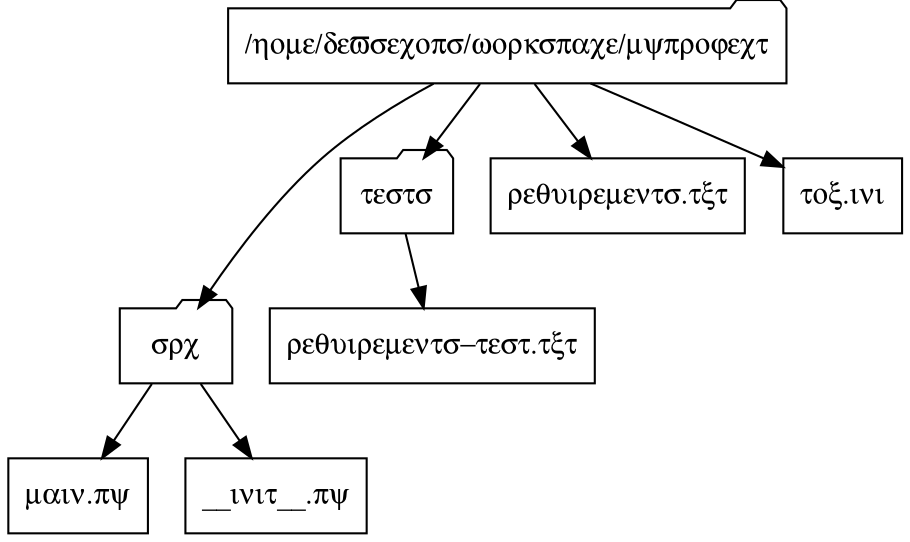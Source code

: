 digraph mypython {
  #rankdir=LR;
  node [shape=rectangle];

  py [shape=folder fontname="Symbol" label="/home/devsecops/workspace/myproject"];
  src [shape=folder fontname="Symbol" label="src"];
  8 [fontname="Symbol" label="tests" shape=folder];

  req [fontname="Symbol" label="requirements.txt"];
  tst [fontname="Symbol" label="requirements-test.txt"];
  9 [fontname="Symbol" label="main.py"];
  7 [fontname="Symbol" label="__init__.py"];
  C [fontname="Symbol" label="tox.ini"];

  py -> req;
  py -> src;
  py -> 8;
  py -> C;

  {rank=same; tst; src;}
  src -> 9;
  src -> 7;

  8 -> tst;
}
